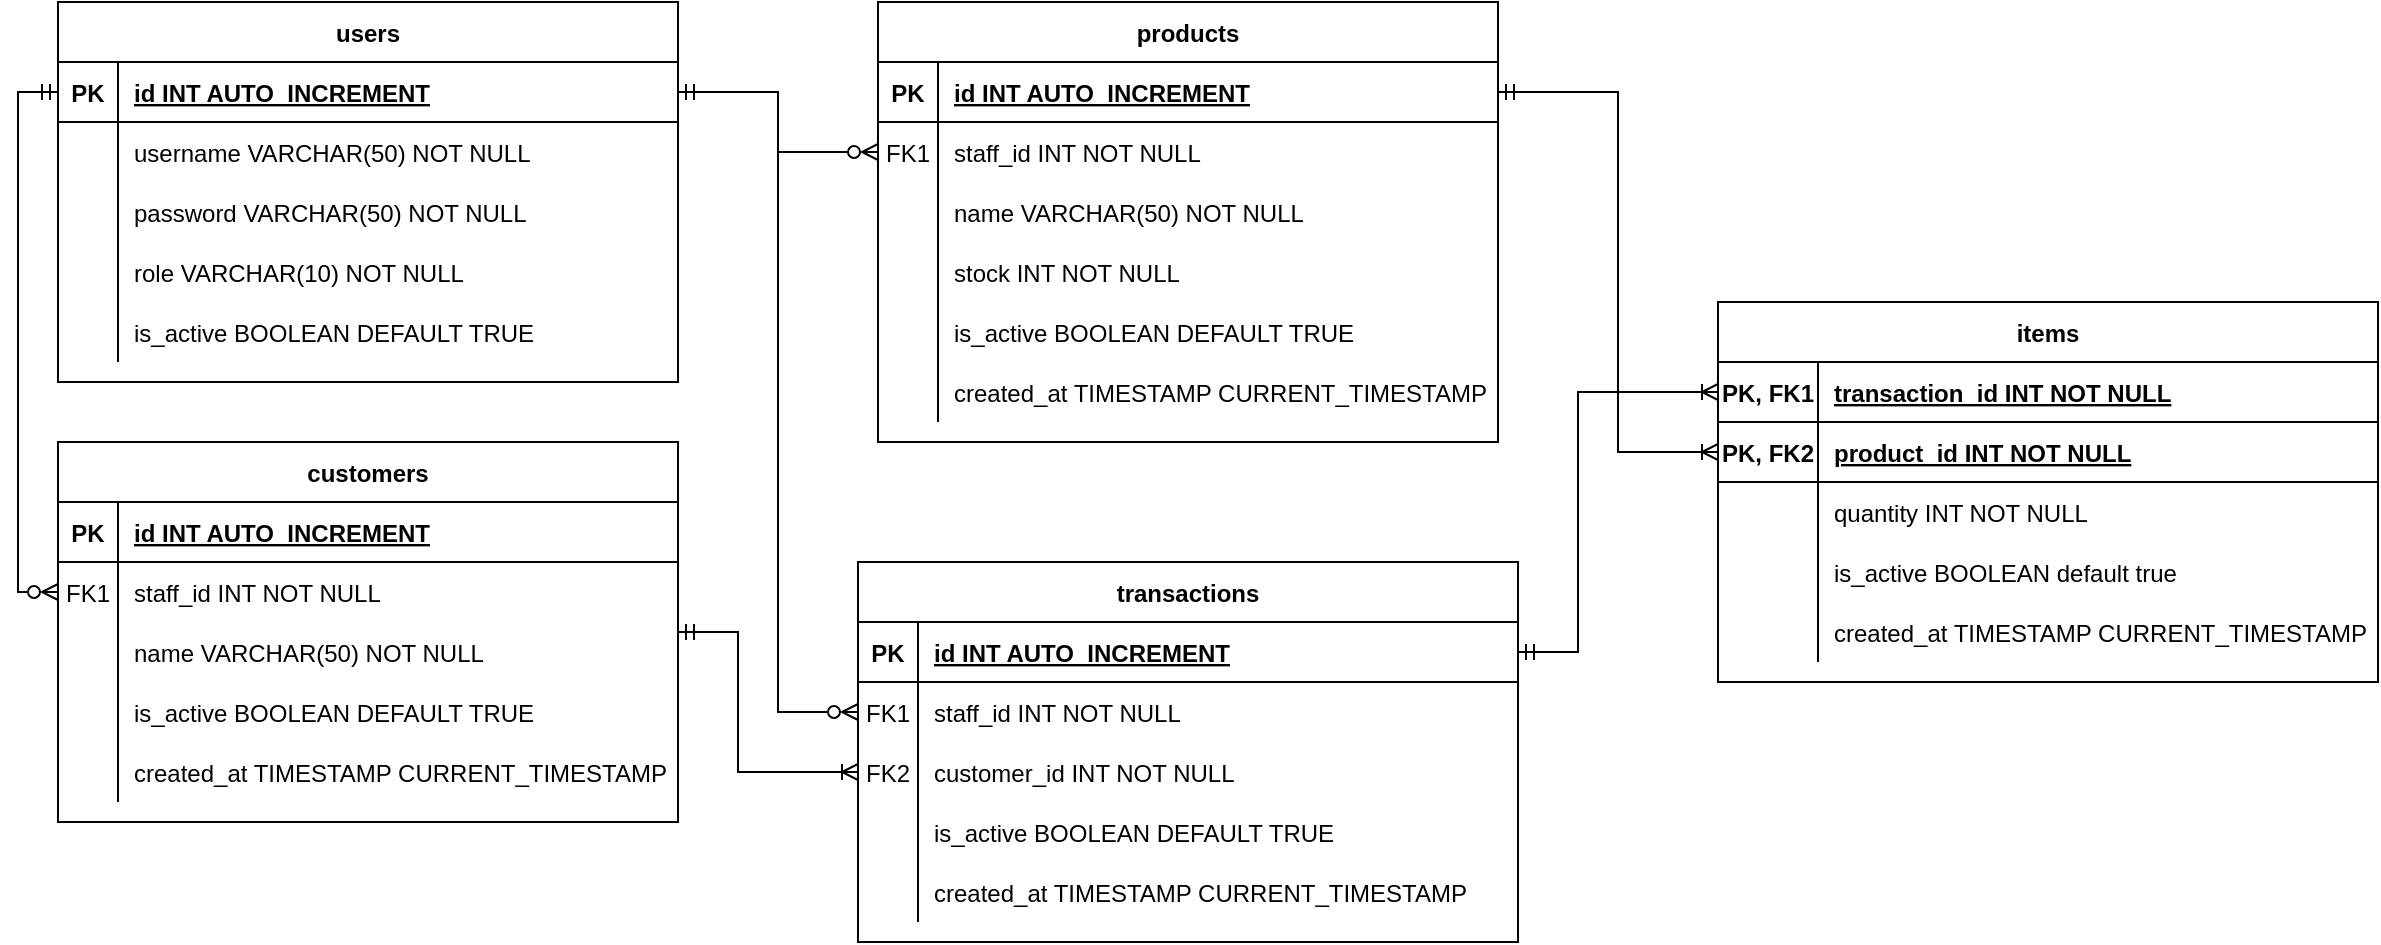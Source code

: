 <mxfile version="20.7.4" type="device"><diagram id="R2lEEEUBdFMjLlhIrx00" name="Page-1"><mxGraphModel dx="1262" dy="541" grid="1" gridSize="10" guides="1" tooltips="1" connect="1" arrows="1" fold="1" page="1" pageScale="1" pageWidth="850" pageHeight="1100" math="0" shadow="0" extFonts="Permanent Marker^https://fonts.googleapis.com/css?family=Permanent+Marker"><root><mxCell id="0"/><mxCell id="1" parent="0"/><mxCell id="C-vyLk0tnHw3VtMMgP7b-23" value="users" style="shape=table;startSize=30;container=1;collapsible=1;childLayout=tableLayout;fixedRows=1;rowLines=0;fontStyle=1;align=center;resizeLast=1;" parent="1" vertex="1"><mxGeometry x="70" y="120" width="310" height="190" as="geometry"/></mxCell><mxCell id="C-vyLk0tnHw3VtMMgP7b-24" value="" style="shape=partialRectangle;collapsible=0;dropTarget=0;pointerEvents=0;fillColor=none;points=[[0,0.5],[1,0.5]];portConstraint=eastwest;top=0;left=0;right=0;bottom=1;" parent="C-vyLk0tnHw3VtMMgP7b-23" vertex="1"><mxGeometry y="30" width="310" height="30" as="geometry"/></mxCell><mxCell id="C-vyLk0tnHw3VtMMgP7b-25" value="PK" style="shape=partialRectangle;overflow=hidden;connectable=0;fillColor=none;top=0;left=0;bottom=0;right=0;fontStyle=1;" parent="C-vyLk0tnHw3VtMMgP7b-24" vertex="1"><mxGeometry width="30" height="30" as="geometry"><mxRectangle width="30" height="30" as="alternateBounds"/></mxGeometry></mxCell><mxCell id="C-vyLk0tnHw3VtMMgP7b-26" value="id INT AUTO_INCREMENT" style="shape=partialRectangle;overflow=hidden;connectable=0;fillColor=none;top=0;left=0;bottom=0;right=0;align=left;spacingLeft=6;fontStyle=5;" parent="C-vyLk0tnHw3VtMMgP7b-24" vertex="1"><mxGeometry x="30" width="280" height="30" as="geometry"><mxRectangle width="280" height="30" as="alternateBounds"/></mxGeometry></mxCell><mxCell id="C-vyLk0tnHw3VtMMgP7b-27" value="" style="shape=partialRectangle;collapsible=0;dropTarget=0;pointerEvents=0;fillColor=none;points=[[0,0.5],[1,0.5]];portConstraint=eastwest;top=0;left=0;right=0;bottom=0;" parent="C-vyLk0tnHw3VtMMgP7b-23" vertex="1"><mxGeometry y="60" width="310" height="30" as="geometry"/></mxCell><mxCell id="C-vyLk0tnHw3VtMMgP7b-28" value="" style="shape=partialRectangle;overflow=hidden;connectable=0;fillColor=none;top=0;left=0;bottom=0;right=0;" parent="C-vyLk0tnHw3VtMMgP7b-27" vertex="1"><mxGeometry width="30" height="30" as="geometry"><mxRectangle width="30" height="30" as="alternateBounds"/></mxGeometry></mxCell><mxCell id="C-vyLk0tnHw3VtMMgP7b-29" value="username VARCHAR(50) NOT NULL" style="shape=partialRectangle;overflow=hidden;connectable=0;fillColor=none;top=0;left=0;bottom=0;right=0;align=left;spacingLeft=6;" parent="C-vyLk0tnHw3VtMMgP7b-27" vertex="1"><mxGeometry x="30" width="280" height="30" as="geometry"><mxRectangle width="280" height="30" as="alternateBounds"/></mxGeometry></mxCell><mxCell id="v-5rrxfLFUO9RWYXr5Pt-1" style="shape=partialRectangle;collapsible=0;dropTarget=0;pointerEvents=0;fillColor=none;points=[[0,0.5],[1,0.5]];portConstraint=eastwest;top=0;left=0;right=0;bottom=0;" vertex="1" parent="C-vyLk0tnHw3VtMMgP7b-23"><mxGeometry y="90" width="310" height="30" as="geometry"/></mxCell><mxCell id="v-5rrxfLFUO9RWYXr5Pt-2" style="shape=partialRectangle;overflow=hidden;connectable=0;fillColor=none;top=0;left=0;bottom=0;right=0;" vertex="1" parent="v-5rrxfLFUO9RWYXr5Pt-1"><mxGeometry width="30" height="30" as="geometry"><mxRectangle width="30" height="30" as="alternateBounds"/></mxGeometry></mxCell><mxCell id="v-5rrxfLFUO9RWYXr5Pt-3" value="password VARCHAR(50) NOT NULL" style="shape=partialRectangle;overflow=hidden;connectable=0;fillColor=none;top=0;left=0;bottom=0;right=0;align=left;spacingLeft=6;" vertex="1" parent="v-5rrxfLFUO9RWYXr5Pt-1"><mxGeometry x="30" width="280" height="30" as="geometry"><mxRectangle width="280" height="30" as="alternateBounds"/></mxGeometry></mxCell><mxCell id="v-5rrxfLFUO9RWYXr5Pt-4" style="shape=partialRectangle;collapsible=0;dropTarget=0;pointerEvents=0;fillColor=none;points=[[0,0.5],[1,0.5]];portConstraint=eastwest;top=0;left=0;right=0;bottom=0;" vertex="1" parent="C-vyLk0tnHw3VtMMgP7b-23"><mxGeometry y="120" width="310" height="30" as="geometry"/></mxCell><mxCell id="v-5rrxfLFUO9RWYXr5Pt-5" style="shape=partialRectangle;overflow=hidden;connectable=0;fillColor=none;top=0;left=0;bottom=0;right=0;" vertex="1" parent="v-5rrxfLFUO9RWYXr5Pt-4"><mxGeometry width="30" height="30" as="geometry"><mxRectangle width="30" height="30" as="alternateBounds"/></mxGeometry></mxCell><mxCell id="v-5rrxfLFUO9RWYXr5Pt-6" value="role VARCHAR(10) NOT NULL" style="shape=partialRectangle;overflow=hidden;connectable=0;fillColor=none;top=0;left=0;bottom=0;right=0;align=left;spacingLeft=6;" vertex="1" parent="v-5rrxfLFUO9RWYXr5Pt-4"><mxGeometry x="30" width="280" height="30" as="geometry"><mxRectangle width="280" height="30" as="alternateBounds"/></mxGeometry></mxCell><mxCell id="v-5rrxfLFUO9RWYXr5Pt-55" style="shape=partialRectangle;collapsible=0;dropTarget=0;pointerEvents=0;fillColor=none;points=[[0,0.5],[1,0.5]];portConstraint=eastwest;top=0;left=0;right=0;bottom=0;" vertex="1" parent="C-vyLk0tnHw3VtMMgP7b-23"><mxGeometry y="150" width="310" height="30" as="geometry"/></mxCell><mxCell id="v-5rrxfLFUO9RWYXr5Pt-56" style="shape=partialRectangle;overflow=hidden;connectable=0;fillColor=none;top=0;left=0;bottom=0;right=0;" vertex="1" parent="v-5rrxfLFUO9RWYXr5Pt-55"><mxGeometry width="30" height="30" as="geometry"><mxRectangle width="30" height="30" as="alternateBounds"/></mxGeometry></mxCell><mxCell id="v-5rrxfLFUO9RWYXr5Pt-57" value="is_active BOOLEAN DEFAULT TRUE" style="shape=partialRectangle;overflow=hidden;connectable=0;fillColor=none;top=0;left=0;bottom=0;right=0;align=left;spacingLeft=6;" vertex="1" parent="v-5rrxfLFUO9RWYXr5Pt-55"><mxGeometry x="30" width="280" height="30" as="geometry"><mxRectangle width="280" height="30" as="alternateBounds"/></mxGeometry></mxCell><mxCell id="v-5rrxfLFUO9RWYXr5Pt-115" style="edgeStyle=orthogonalEdgeStyle;rounded=0;orthogonalLoop=1;jettySize=auto;html=1;entryX=0;entryY=0.5;entryDx=0;entryDy=0;startArrow=ERmandOne;startFill=0;endArrow=ERoneToMany;endFill=0;" edge="1" parent="1" source="v-5rrxfLFUO9RWYXr5Pt-20" target="v-5rrxfLFUO9RWYXr5Pt-77"><mxGeometry relative="1" as="geometry"><Array as="points"><mxPoint x="410" y="435"/><mxPoint x="410" y="505"/></Array></mxGeometry></mxCell><mxCell id="v-5rrxfLFUO9RWYXr5Pt-20" value="customers" style="shape=table;startSize=30;container=1;collapsible=1;childLayout=tableLayout;fixedRows=1;rowLines=0;fontStyle=1;align=center;resizeLast=1;" vertex="1" parent="1"><mxGeometry x="70" y="340" width="310" height="190" as="geometry"/></mxCell><mxCell id="v-5rrxfLFUO9RWYXr5Pt-21" value="" style="shape=partialRectangle;collapsible=0;dropTarget=0;pointerEvents=0;fillColor=none;points=[[0,0.5],[1,0.5]];portConstraint=eastwest;top=0;left=0;right=0;bottom=1;" vertex="1" parent="v-5rrxfLFUO9RWYXr5Pt-20"><mxGeometry y="30" width="310" height="30" as="geometry"/></mxCell><mxCell id="v-5rrxfLFUO9RWYXr5Pt-22" value="PK" style="shape=partialRectangle;overflow=hidden;connectable=0;fillColor=none;top=0;left=0;bottom=0;right=0;fontStyle=1;" vertex="1" parent="v-5rrxfLFUO9RWYXr5Pt-21"><mxGeometry width="30" height="30" as="geometry"><mxRectangle width="30" height="30" as="alternateBounds"/></mxGeometry></mxCell><mxCell id="v-5rrxfLFUO9RWYXr5Pt-23" value="id INT AUTO_INCREMENT" style="shape=partialRectangle;overflow=hidden;connectable=0;fillColor=none;top=0;left=0;bottom=0;right=0;align=left;spacingLeft=6;fontStyle=5;" vertex="1" parent="v-5rrxfLFUO9RWYXr5Pt-21"><mxGeometry x="30" width="280" height="30" as="geometry"><mxRectangle width="280" height="30" as="alternateBounds"/></mxGeometry></mxCell><mxCell id="v-5rrxfLFUO9RWYXr5Pt-24" value="" style="shape=partialRectangle;collapsible=0;dropTarget=0;pointerEvents=0;fillColor=none;points=[[0,0.5],[1,0.5]];portConstraint=eastwest;top=0;left=0;right=0;bottom=0;" vertex="1" parent="v-5rrxfLFUO9RWYXr5Pt-20"><mxGeometry y="60" width="310" height="30" as="geometry"/></mxCell><mxCell id="v-5rrxfLFUO9RWYXr5Pt-25" value="FK1" style="shape=partialRectangle;overflow=hidden;connectable=0;fillColor=none;top=0;left=0;bottom=0;right=0;" vertex="1" parent="v-5rrxfLFUO9RWYXr5Pt-24"><mxGeometry width="30" height="30" as="geometry"><mxRectangle width="30" height="30" as="alternateBounds"/></mxGeometry></mxCell><mxCell id="v-5rrxfLFUO9RWYXr5Pt-26" value="staff_id INT NOT NULL" style="shape=partialRectangle;overflow=hidden;connectable=0;fillColor=none;top=0;left=0;bottom=0;right=0;align=left;spacingLeft=6;" vertex="1" parent="v-5rrxfLFUO9RWYXr5Pt-24"><mxGeometry x="30" width="280" height="30" as="geometry"><mxRectangle width="280" height="30" as="alternateBounds"/></mxGeometry></mxCell><mxCell id="v-5rrxfLFUO9RWYXr5Pt-27" style="shape=partialRectangle;collapsible=0;dropTarget=0;pointerEvents=0;fillColor=none;points=[[0,0.5],[1,0.5]];portConstraint=eastwest;top=0;left=0;right=0;bottom=0;" vertex="1" parent="v-5rrxfLFUO9RWYXr5Pt-20"><mxGeometry y="90" width="310" height="30" as="geometry"/></mxCell><mxCell id="v-5rrxfLFUO9RWYXr5Pt-28" style="shape=partialRectangle;overflow=hidden;connectable=0;fillColor=none;top=0;left=0;bottom=0;right=0;" vertex="1" parent="v-5rrxfLFUO9RWYXr5Pt-27"><mxGeometry width="30" height="30" as="geometry"><mxRectangle width="30" height="30" as="alternateBounds"/></mxGeometry></mxCell><mxCell id="v-5rrxfLFUO9RWYXr5Pt-29" value="name VARCHAR(50) NOT NULL" style="shape=partialRectangle;overflow=hidden;connectable=0;fillColor=none;top=0;left=0;bottom=0;right=0;align=left;spacingLeft=6;" vertex="1" parent="v-5rrxfLFUO9RWYXr5Pt-27"><mxGeometry x="30" width="280" height="30" as="geometry"><mxRectangle width="280" height="30" as="alternateBounds"/></mxGeometry></mxCell><mxCell id="v-5rrxfLFUO9RWYXr5Pt-49" style="shape=partialRectangle;collapsible=0;dropTarget=0;pointerEvents=0;fillColor=none;points=[[0,0.5],[1,0.5]];portConstraint=eastwest;top=0;left=0;right=0;bottom=0;" vertex="1" parent="v-5rrxfLFUO9RWYXr5Pt-20"><mxGeometry y="120" width="310" height="30" as="geometry"/></mxCell><mxCell id="v-5rrxfLFUO9RWYXr5Pt-50" style="shape=partialRectangle;overflow=hidden;connectable=0;fillColor=none;top=0;left=0;bottom=0;right=0;" vertex="1" parent="v-5rrxfLFUO9RWYXr5Pt-49"><mxGeometry width="30" height="30" as="geometry"><mxRectangle width="30" height="30" as="alternateBounds"/></mxGeometry></mxCell><mxCell id="v-5rrxfLFUO9RWYXr5Pt-51" value="is_active BOOLEAN DEFAULT TRUE" style="shape=partialRectangle;overflow=hidden;connectable=0;fillColor=none;top=0;left=0;bottom=0;right=0;align=left;spacingLeft=6;" vertex="1" parent="v-5rrxfLFUO9RWYXr5Pt-49"><mxGeometry x="30" width="280" height="30" as="geometry"><mxRectangle width="280" height="30" as="alternateBounds"/></mxGeometry></mxCell><mxCell id="v-5rrxfLFUO9RWYXr5Pt-30" style="shape=partialRectangle;collapsible=0;dropTarget=0;pointerEvents=0;fillColor=none;points=[[0,0.5],[1,0.5]];portConstraint=eastwest;top=0;left=0;right=0;bottom=0;" vertex="1" parent="v-5rrxfLFUO9RWYXr5Pt-20"><mxGeometry y="150" width="310" height="30" as="geometry"/></mxCell><mxCell id="v-5rrxfLFUO9RWYXr5Pt-31" style="shape=partialRectangle;overflow=hidden;connectable=0;fillColor=none;top=0;left=0;bottom=0;right=0;" vertex="1" parent="v-5rrxfLFUO9RWYXr5Pt-30"><mxGeometry width="30" height="30" as="geometry"><mxRectangle width="30" height="30" as="alternateBounds"/></mxGeometry></mxCell><mxCell id="v-5rrxfLFUO9RWYXr5Pt-32" value="created_at TIMESTAMP CURRENT_TIMESTAMP" style="shape=partialRectangle;overflow=hidden;connectable=0;fillColor=none;top=0;left=0;bottom=0;right=0;align=left;spacingLeft=6;" vertex="1" parent="v-5rrxfLFUO9RWYXr5Pt-30"><mxGeometry x="30" width="280" height="30" as="geometry"><mxRectangle width="280" height="30" as="alternateBounds"/></mxGeometry></mxCell><mxCell id="v-5rrxfLFUO9RWYXr5Pt-33" value="products" style="shape=table;startSize=30;container=1;collapsible=1;childLayout=tableLayout;fixedRows=1;rowLines=0;fontStyle=1;align=center;resizeLast=1;" vertex="1" parent="1"><mxGeometry x="480" y="120" width="310" height="220" as="geometry"/></mxCell><mxCell id="v-5rrxfLFUO9RWYXr5Pt-34" value="" style="shape=partialRectangle;collapsible=0;dropTarget=0;pointerEvents=0;fillColor=none;points=[[0,0.5],[1,0.5]];portConstraint=eastwest;top=0;left=0;right=0;bottom=1;" vertex="1" parent="v-5rrxfLFUO9RWYXr5Pt-33"><mxGeometry y="30" width="310" height="30" as="geometry"/></mxCell><mxCell id="v-5rrxfLFUO9RWYXr5Pt-35" value="PK" style="shape=partialRectangle;overflow=hidden;connectable=0;fillColor=none;top=0;left=0;bottom=0;right=0;fontStyle=1;" vertex="1" parent="v-5rrxfLFUO9RWYXr5Pt-34"><mxGeometry width="30" height="30" as="geometry"><mxRectangle width="30" height="30" as="alternateBounds"/></mxGeometry></mxCell><mxCell id="v-5rrxfLFUO9RWYXr5Pt-36" value="id INT AUTO_INCREMENT" style="shape=partialRectangle;overflow=hidden;connectable=0;fillColor=none;top=0;left=0;bottom=0;right=0;align=left;spacingLeft=6;fontStyle=5;" vertex="1" parent="v-5rrxfLFUO9RWYXr5Pt-34"><mxGeometry x="30" width="280" height="30" as="geometry"><mxRectangle width="280" height="30" as="alternateBounds"/></mxGeometry></mxCell><mxCell id="v-5rrxfLFUO9RWYXr5Pt-37" value="" style="shape=partialRectangle;collapsible=0;dropTarget=0;pointerEvents=0;fillColor=none;points=[[0,0.5],[1,0.5]];portConstraint=eastwest;top=0;left=0;right=0;bottom=0;" vertex="1" parent="v-5rrxfLFUO9RWYXr5Pt-33"><mxGeometry y="60" width="310" height="30" as="geometry"/></mxCell><mxCell id="v-5rrxfLFUO9RWYXr5Pt-38" value="FK1" style="shape=partialRectangle;overflow=hidden;connectable=0;fillColor=none;top=0;left=0;bottom=0;right=0;" vertex="1" parent="v-5rrxfLFUO9RWYXr5Pt-37"><mxGeometry width="30" height="30" as="geometry"><mxRectangle width="30" height="30" as="alternateBounds"/></mxGeometry></mxCell><mxCell id="v-5rrxfLFUO9RWYXr5Pt-39" value="staff_id INT NOT NULL" style="shape=partialRectangle;overflow=hidden;connectable=0;fillColor=none;top=0;left=0;bottom=0;right=0;align=left;spacingLeft=6;" vertex="1" parent="v-5rrxfLFUO9RWYXr5Pt-37"><mxGeometry x="30" width="280" height="30" as="geometry"><mxRectangle width="280" height="30" as="alternateBounds"/></mxGeometry></mxCell><mxCell id="v-5rrxfLFUO9RWYXr5Pt-40" style="shape=partialRectangle;collapsible=0;dropTarget=0;pointerEvents=0;fillColor=none;points=[[0,0.5],[1,0.5]];portConstraint=eastwest;top=0;left=0;right=0;bottom=0;" vertex="1" parent="v-5rrxfLFUO9RWYXr5Pt-33"><mxGeometry y="90" width="310" height="30" as="geometry"/></mxCell><mxCell id="v-5rrxfLFUO9RWYXr5Pt-41" style="shape=partialRectangle;overflow=hidden;connectable=0;fillColor=none;top=0;left=0;bottom=0;right=0;" vertex="1" parent="v-5rrxfLFUO9RWYXr5Pt-40"><mxGeometry width="30" height="30" as="geometry"><mxRectangle width="30" height="30" as="alternateBounds"/></mxGeometry></mxCell><mxCell id="v-5rrxfLFUO9RWYXr5Pt-42" value="name VARCHAR(50) NOT NULL" style="shape=partialRectangle;overflow=hidden;connectable=0;fillColor=none;top=0;left=0;bottom=0;right=0;align=left;spacingLeft=6;" vertex="1" parent="v-5rrxfLFUO9RWYXr5Pt-40"><mxGeometry x="30" width="280" height="30" as="geometry"><mxRectangle width="280" height="30" as="alternateBounds"/></mxGeometry></mxCell><mxCell id="v-5rrxfLFUO9RWYXr5Pt-46" style="shape=partialRectangle;collapsible=0;dropTarget=0;pointerEvents=0;fillColor=none;points=[[0,0.5],[1,0.5]];portConstraint=eastwest;top=0;left=0;right=0;bottom=0;" vertex="1" parent="v-5rrxfLFUO9RWYXr5Pt-33"><mxGeometry y="120" width="310" height="30" as="geometry"/></mxCell><mxCell id="v-5rrxfLFUO9RWYXr5Pt-47" style="shape=partialRectangle;overflow=hidden;connectable=0;fillColor=none;top=0;left=0;bottom=0;right=0;" vertex="1" parent="v-5rrxfLFUO9RWYXr5Pt-46"><mxGeometry width="30" height="30" as="geometry"><mxRectangle width="30" height="30" as="alternateBounds"/></mxGeometry></mxCell><mxCell id="v-5rrxfLFUO9RWYXr5Pt-48" value="stock INT NOT NULL" style="shape=partialRectangle;overflow=hidden;connectable=0;fillColor=none;top=0;left=0;bottom=0;right=0;align=left;spacingLeft=6;" vertex="1" parent="v-5rrxfLFUO9RWYXr5Pt-46"><mxGeometry x="30" width="280" height="30" as="geometry"><mxRectangle width="280" height="30" as="alternateBounds"/></mxGeometry></mxCell><mxCell id="v-5rrxfLFUO9RWYXr5Pt-52" style="shape=partialRectangle;collapsible=0;dropTarget=0;pointerEvents=0;fillColor=none;points=[[0,0.5],[1,0.5]];portConstraint=eastwest;top=0;left=0;right=0;bottom=0;" vertex="1" parent="v-5rrxfLFUO9RWYXr5Pt-33"><mxGeometry y="150" width="310" height="30" as="geometry"/></mxCell><mxCell id="v-5rrxfLFUO9RWYXr5Pt-53" style="shape=partialRectangle;overflow=hidden;connectable=0;fillColor=none;top=0;left=0;bottom=0;right=0;" vertex="1" parent="v-5rrxfLFUO9RWYXr5Pt-52"><mxGeometry width="30" height="30" as="geometry"><mxRectangle width="30" height="30" as="alternateBounds"/></mxGeometry></mxCell><mxCell id="v-5rrxfLFUO9RWYXr5Pt-54" value="is_active BOOLEAN DEFAULT TRUE " style="shape=partialRectangle;overflow=hidden;connectable=0;fillColor=none;top=0;left=0;bottom=0;right=0;align=left;spacingLeft=6;" vertex="1" parent="v-5rrxfLFUO9RWYXr5Pt-52"><mxGeometry x="30" width="280" height="30" as="geometry"><mxRectangle width="280" height="30" as="alternateBounds"/></mxGeometry></mxCell><mxCell id="v-5rrxfLFUO9RWYXr5Pt-43" style="shape=partialRectangle;collapsible=0;dropTarget=0;pointerEvents=0;fillColor=none;points=[[0,0.5],[1,0.5]];portConstraint=eastwest;top=0;left=0;right=0;bottom=0;" vertex="1" parent="v-5rrxfLFUO9RWYXr5Pt-33"><mxGeometry y="180" width="310" height="30" as="geometry"/></mxCell><mxCell id="v-5rrxfLFUO9RWYXr5Pt-44" style="shape=partialRectangle;overflow=hidden;connectable=0;fillColor=none;top=0;left=0;bottom=0;right=0;" vertex="1" parent="v-5rrxfLFUO9RWYXr5Pt-43"><mxGeometry width="30" height="30" as="geometry"><mxRectangle width="30" height="30" as="alternateBounds"/></mxGeometry></mxCell><mxCell id="v-5rrxfLFUO9RWYXr5Pt-45" value="created_at TIMESTAMP CURRENT_TIMESTAMP" style="shape=partialRectangle;overflow=hidden;connectable=0;fillColor=none;top=0;left=0;bottom=0;right=0;align=left;spacingLeft=6;" vertex="1" parent="v-5rrxfLFUO9RWYXr5Pt-43"><mxGeometry x="30" width="280" height="30" as="geometry"><mxRectangle width="280" height="30" as="alternateBounds"/></mxGeometry></mxCell><mxCell id="v-5rrxfLFUO9RWYXr5Pt-58" value="transactions" style="shape=table;startSize=30;container=1;collapsible=1;childLayout=tableLayout;fixedRows=1;rowLines=0;fontStyle=1;align=center;resizeLast=1;" vertex="1" parent="1"><mxGeometry x="470" y="400" width="330" height="190" as="geometry"/></mxCell><mxCell id="v-5rrxfLFUO9RWYXr5Pt-59" value="" style="shape=partialRectangle;collapsible=0;dropTarget=0;pointerEvents=0;fillColor=none;points=[[0,0.5],[1,0.5]];portConstraint=eastwest;top=0;left=0;right=0;bottom=1;" vertex="1" parent="v-5rrxfLFUO9RWYXr5Pt-58"><mxGeometry y="30" width="330" height="30" as="geometry"/></mxCell><mxCell id="v-5rrxfLFUO9RWYXr5Pt-60" value="PK" style="shape=partialRectangle;overflow=hidden;connectable=0;fillColor=none;top=0;left=0;bottom=0;right=0;fontStyle=1;" vertex="1" parent="v-5rrxfLFUO9RWYXr5Pt-59"><mxGeometry width="30" height="30" as="geometry"><mxRectangle width="30" height="30" as="alternateBounds"/></mxGeometry></mxCell><mxCell id="v-5rrxfLFUO9RWYXr5Pt-61" value="id INT AUTO_INCREMENT" style="shape=partialRectangle;overflow=hidden;connectable=0;fillColor=none;top=0;left=0;bottom=0;right=0;align=left;spacingLeft=6;fontStyle=5;" vertex="1" parent="v-5rrxfLFUO9RWYXr5Pt-59"><mxGeometry x="30" width="300" height="30" as="geometry"><mxRectangle width="300" height="30" as="alternateBounds"/></mxGeometry></mxCell><mxCell id="v-5rrxfLFUO9RWYXr5Pt-62" value="" style="shape=partialRectangle;collapsible=0;dropTarget=0;pointerEvents=0;fillColor=none;points=[[0,0.5],[1,0.5]];portConstraint=eastwest;top=0;left=0;right=0;bottom=0;" vertex="1" parent="v-5rrxfLFUO9RWYXr5Pt-58"><mxGeometry y="60" width="330" height="30" as="geometry"/></mxCell><mxCell id="v-5rrxfLFUO9RWYXr5Pt-63" value="FK1" style="shape=partialRectangle;overflow=hidden;connectable=0;fillColor=none;top=0;left=0;bottom=0;right=0;" vertex="1" parent="v-5rrxfLFUO9RWYXr5Pt-62"><mxGeometry width="30" height="30" as="geometry"><mxRectangle width="30" height="30" as="alternateBounds"/></mxGeometry></mxCell><mxCell id="v-5rrxfLFUO9RWYXr5Pt-64" value="staff_id INT NOT NULL" style="shape=partialRectangle;overflow=hidden;connectable=0;fillColor=none;top=0;left=0;bottom=0;right=0;align=left;spacingLeft=6;" vertex="1" parent="v-5rrxfLFUO9RWYXr5Pt-62"><mxGeometry x="30" width="300" height="30" as="geometry"><mxRectangle width="300" height="30" as="alternateBounds"/></mxGeometry></mxCell><mxCell id="v-5rrxfLFUO9RWYXr5Pt-77" style="shape=partialRectangle;collapsible=0;dropTarget=0;pointerEvents=0;fillColor=none;points=[[0,0.5],[1,0.5]];portConstraint=eastwest;top=0;left=0;right=0;bottom=0;" vertex="1" parent="v-5rrxfLFUO9RWYXr5Pt-58"><mxGeometry y="90" width="330" height="30" as="geometry"/></mxCell><mxCell id="v-5rrxfLFUO9RWYXr5Pt-78" value="FK2" style="shape=partialRectangle;overflow=hidden;connectable=0;fillColor=none;top=0;left=0;bottom=0;right=0;" vertex="1" parent="v-5rrxfLFUO9RWYXr5Pt-77"><mxGeometry width="30" height="30" as="geometry"><mxRectangle width="30" height="30" as="alternateBounds"/></mxGeometry></mxCell><mxCell id="v-5rrxfLFUO9RWYXr5Pt-79" value="customer_id INT NOT NULL" style="shape=partialRectangle;overflow=hidden;connectable=0;fillColor=none;top=0;left=0;bottom=0;right=0;align=left;spacingLeft=6;" vertex="1" parent="v-5rrxfLFUO9RWYXr5Pt-77"><mxGeometry x="30" width="300" height="30" as="geometry"><mxRectangle width="300" height="30" as="alternateBounds"/></mxGeometry></mxCell><mxCell id="v-5rrxfLFUO9RWYXr5Pt-71" style="shape=partialRectangle;collapsible=0;dropTarget=0;pointerEvents=0;fillColor=none;points=[[0,0.5],[1,0.5]];portConstraint=eastwest;top=0;left=0;right=0;bottom=0;" vertex="1" parent="v-5rrxfLFUO9RWYXr5Pt-58"><mxGeometry y="120" width="330" height="30" as="geometry"/></mxCell><mxCell id="v-5rrxfLFUO9RWYXr5Pt-72" style="shape=partialRectangle;overflow=hidden;connectable=0;fillColor=none;top=0;left=0;bottom=0;right=0;" vertex="1" parent="v-5rrxfLFUO9RWYXr5Pt-71"><mxGeometry width="30" height="30" as="geometry"><mxRectangle width="30" height="30" as="alternateBounds"/></mxGeometry></mxCell><mxCell id="v-5rrxfLFUO9RWYXr5Pt-73" value="is_active BOOLEAN DEFAULT TRUE" style="shape=partialRectangle;overflow=hidden;connectable=0;fillColor=none;top=0;left=0;bottom=0;right=0;align=left;spacingLeft=6;" vertex="1" parent="v-5rrxfLFUO9RWYXr5Pt-71"><mxGeometry x="30" width="300" height="30" as="geometry"><mxRectangle width="300" height="30" as="alternateBounds"/></mxGeometry></mxCell><mxCell id="v-5rrxfLFUO9RWYXr5Pt-74" style="shape=partialRectangle;collapsible=0;dropTarget=0;pointerEvents=0;fillColor=none;points=[[0,0.5],[1,0.5]];portConstraint=eastwest;top=0;left=0;right=0;bottom=0;" vertex="1" parent="v-5rrxfLFUO9RWYXr5Pt-58"><mxGeometry y="150" width="330" height="30" as="geometry"/></mxCell><mxCell id="v-5rrxfLFUO9RWYXr5Pt-75" style="shape=partialRectangle;overflow=hidden;connectable=0;fillColor=none;top=0;left=0;bottom=0;right=0;" vertex="1" parent="v-5rrxfLFUO9RWYXr5Pt-74"><mxGeometry width="30" height="30" as="geometry"><mxRectangle width="30" height="30" as="alternateBounds"/></mxGeometry></mxCell><mxCell id="v-5rrxfLFUO9RWYXr5Pt-76" value="created_at TIMESTAMP CURRENT_TIMESTAMP" style="shape=partialRectangle;overflow=hidden;connectable=0;fillColor=none;top=0;left=0;bottom=0;right=0;align=left;spacingLeft=6;" vertex="1" parent="v-5rrxfLFUO9RWYXr5Pt-74"><mxGeometry x="30" width="300" height="30" as="geometry"><mxRectangle width="300" height="30" as="alternateBounds"/></mxGeometry></mxCell><mxCell id="v-5rrxfLFUO9RWYXr5Pt-80" value="items" style="shape=table;startSize=30;container=1;collapsible=1;childLayout=tableLayout;fixedRows=1;rowLines=0;fontStyle=1;align=center;resizeLast=1;" vertex="1" parent="1"><mxGeometry x="900" y="270" width="330" height="190" as="geometry"/></mxCell><mxCell id="v-5rrxfLFUO9RWYXr5Pt-81" value="" style="shape=partialRectangle;collapsible=0;dropTarget=0;pointerEvents=0;fillColor=none;points=[[0,0.5],[1,0.5]];portConstraint=eastwest;top=0;left=0;right=0;bottom=1;" vertex="1" parent="v-5rrxfLFUO9RWYXr5Pt-80"><mxGeometry y="30" width="330" height="30" as="geometry"/></mxCell><mxCell id="v-5rrxfLFUO9RWYXr5Pt-82" value="PK, FK1" style="shape=partialRectangle;overflow=hidden;connectable=0;fillColor=none;top=0;left=0;bottom=0;right=0;fontStyle=1;" vertex="1" parent="v-5rrxfLFUO9RWYXr5Pt-81"><mxGeometry width="50" height="30" as="geometry"><mxRectangle width="50" height="30" as="alternateBounds"/></mxGeometry></mxCell><mxCell id="v-5rrxfLFUO9RWYXr5Pt-83" value="transaction_id INT NOT NULL" style="shape=partialRectangle;overflow=hidden;connectable=0;fillColor=none;top=0;left=0;bottom=0;right=0;align=left;spacingLeft=6;fontStyle=5;" vertex="1" parent="v-5rrxfLFUO9RWYXr5Pt-81"><mxGeometry x="50" width="280" height="30" as="geometry"><mxRectangle width="280" height="30" as="alternateBounds"/></mxGeometry></mxCell><mxCell id="v-5rrxfLFUO9RWYXr5Pt-105" value="" style="shape=partialRectangle;collapsible=0;dropTarget=0;pointerEvents=0;fillColor=none;points=[[0,0.5],[1,0.5]];portConstraint=eastwest;top=0;left=0;right=0;bottom=1;" vertex="1" parent="v-5rrxfLFUO9RWYXr5Pt-80"><mxGeometry y="60" width="330" height="30" as="geometry"/></mxCell><mxCell id="v-5rrxfLFUO9RWYXr5Pt-106" value="PK, FK2" style="shape=partialRectangle;overflow=hidden;connectable=0;fillColor=none;top=0;left=0;bottom=0;right=0;fontStyle=1;" vertex="1" parent="v-5rrxfLFUO9RWYXr5Pt-105"><mxGeometry width="50" height="30" as="geometry"><mxRectangle width="50" height="30" as="alternateBounds"/></mxGeometry></mxCell><mxCell id="v-5rrxfLFUO9RWYXr5Pt-107" value="product_id INT NOT NULL" style="shape=partialRectangle;overflow=hidden;connectable=0;fillColor=none;top=0;left=0;bottom=0;right=0;align=left;spacingLeft=6;fontStyle=5;" vertex="1" parent="v-5rrxfLFUO9RWYXr5Pt-105"><mxGeometry x="50" width="280" height="30" as="geometry"><mxRectangle width="280" height="30" as="alternateBounds"/></mxGeometry></mxCell><mxCell id="v-5rrxfLFUO9RWYXr5Pt-108" style="shape=partialRectangle;collapsible=0;dropTarget=0;pointerEvents=0;fillColor=none;points=[[0,0.5],[1,0.5]];portConstraint=eastwest;top=0;left=0;right=0;bottom=0;" vertex="1" parent="v-5rrxfLFUO9RWYXr5Pt-80"><mxGeometry y="90" width="330" height="30" as="geometry"/></mxCell><mxCell id="v-5rrxfLFUO9RWYXr5Pt-109" style="shape=partialRectangle;overflow=hidden;connectable=0;fillColor=none;top=0;left=0;bottom=0;right=0;" vertex="1" parent="v-5rrxfLFUO9RWYXr5Pt-108"><mxGeometry width="50" height="30" as="geometry"><mxRectangle width="50" height="30" as="alternateBounds"/></mxGeometry></mxCell><mxCell id="v-5rrxfLFUO9RWYXr5Pt-110" value="quantity INT NOT NULL" style="shape=partialRectangle;overflow=hidden;connectable=0;fillColor=none;top=0;left=0;bottom=0;right=0;align=left;spacingLeft=6;" vertex="1" parent="v-5rrxfLFUO9RWYXr5Pt-108"><mxGeometry x="50" width="280" height="30" as="geometry"><mxRectangle width="280" height="30" as="alternateBounds"/></mxGeometry></mxCell><mxCell id="v-5rrxfLFUO9RWYXr5Pt-96" style="shape=partialRectangle;collapsible=0;dropTarget=0;pointerEvents=0;fillColor=none;points=[[0,0.5],[1,0.5]];portConstraint=eastwest;top=0;left=0;right=0;bottom=0;" vertex="1" parent="v-5rrxfLFUO9RWYXr5Pt-80"><mxGeometry y="120" width="330" height="30" as="geometry"/></mxCell><mxCell id="v-5rrxfLFUO9RWYXr5Pt-97" style="shape=partialRectangle;overflow=hidden;connectable=0;fillColor=none;top=0;left=0;bottom=0;right=0;" vertex="1" parent="v-5rrxfLFUO9RWYXr5Pt-96"><mxGeometry width="50" height="30" as="geometry"><mxRectangle width="50" height="30" as="alternateBounds"/></mxGeometry></mxCell><mxCell id="v-5rrxfLFUO9RWYXr5Pt-98" value="is_active BOOLEAN default true" style="shape=partialRectangle;overflow=hidden;connectable=0;fillColor=none;top=0;left=0;bottom=0;right=0;align=left;spacingLeft=6;" vertex="1" parent="v-5rrxfLFUO9RWYXr5Pt-96"><mxGeometry x="50" width="280" height="30" as="geometry"><mxRectangle width="280" height="30" as="alternateBounds"/></mxGeometry></mxCell><mxCell id="v-5rrxfLFUO9RWYXr5Pt-99" style="shape=partialRectangle;collapsible=0;dropTarget=0;pointerEvents=0;fillColor=none;points=[[0,0.5],[1,0.5]];portConstraint=eastwest;top=0;left=0;right=0;bottom=0;" vertex="1" parent="v-5rrxfLFUO9RWYXr5Pt-80"><mxGeometry y="150" width="330" height="30" as="geometry"/></mxCell><mxCell id="v-5rrxfLFUO9RWYXr5Pt-100" style="shape=partialRectangle;overflow=hidden;connectable=0;fillColor=none;top=0;left=0;bottom=0;right=0;" vertex="1" parent="v-5rrxfLFUO9RWYXr5Pt-99"><mxGeometry width="50" height="30" as="geometry"><mxRectangle width="50" height="30" as="alternateBounds"/></mxGeometry></mxCell><mxCell id="v-5rrxfLFUO9RWYXr5Pt-101" value="created_at TIMESTAMP CURRENT_TIMESTAMP" style="shape=partialRectangle;overflow=hidden;connectable=0;fillColor=none;top=0;left=0;bottom=0;right=0;align=left;spacingLeft=6;" vertex="1" parent="v-5rrxfLFUO9RWYXr5Pt-99"><mxGeometry x="50" width="280" height="30" as="geometry"><mxRectangle width="280" height="30" as="alternateBounds"/></mxGeometry></mxCell><mxCell id="v-5rrxfLFUO9RWYXr5Pt-111" style="edgeStyle=orthogonalEdgeStyle;rounded=0;orthogonalLoop=1;jettySize=auto;html=1;entryX=0;entryY=0.5;entryDx=0;entryDy=0;endArrow=ERzeroToMany;endFill=0;startArrow=ERmandOne;startFill=0;" edge="1" parent="1" source="C-vyLk0tnHw3VtMMgP7b-24" target="v-5rrxfLFUO9RWYXr5Pt-24"><mxGeometry relative="1" as="geometry"><Array as="points"><mxPoint x="50" y="165"/><mxPoint x="50" y="415"/></Array></mxGeometry></mxCell><mxCell id="v-5rrxfLFUO9RWYXr5Pt-112" style="edgeStyle=orthogonalEdgeStyle;rounded=0;orthogonalLoop=1;jettySize=auto;html=1;entryX=0;entryY=0.5;entryDx=0;entryDy=0;startArrow=ERmandOne;startFill=0;endArrow=ERzeroToMany;endFill=0;" edge="1" parent="1" source="C-vyLk0tnHw3VtMMgP7b-24" target="v-5rrxfLFUO9RWYXr5Pt-37"><mxGeometry relative="1" as="geometry"><Array as="points"><mxPoint x="430" y="165"/><mxPoint x="430" y="195"/></Array></mxGeometry></mxCell><mxCell id="v-5rrxfLFUO9RWYXr5Pt-113" style="edgeStyle=orthogonalEdgeStyle;rounded=0;orthogonalLoop=1;jettySize=auto;html=1;entryX=0;entryY=0.5;entryDx=0;entryDy=0;startArrow=ERmandOne;startFill=0;endArrow=ERoneToMany;endFill=0;" edge="1" parent="1" source="v-5rrxfLFUO9RWYXr5Pt-34" target="v-5rrxfLFUO9RWYXr5Pt-105"><mxGeometry relative="1" as="geometry"><Array as="points"><mxPoint x="850" y="165"/><mxPoint x="850" y="345"/></Array></mxGeometry></mxCell><mxCell id="v-5rrxfLFUO9RWYXr5Pt-114" style="edgeStyle=orthogonalEdgeStyle;rounded=0;orthogonalLoop=1;jettySize=auto;html=1;entryX=0;entryY=0.5;entryDx=0;entryDy=0;startArrow=ERmandOne;startFill=0;endArrow=ERoneToMany;endFill=0;" edge="1" parent="1" source="v-5rrxfLFUO9RWYXr5Pt-59" target="v-5rrxfLFUO9RWYXr5Pt-81"><mxGeometry relative="1" as="geometry"><Array as="points"><mxPoint x="830" y="445"/><mxPoint x="830" y="315"/></Array></mxGeometry></mxCell><mxCell id="v-5rrxfLFUO9RWYXr5Pt-116" style="edgeStyle=orthogonalEdgeStyle;rounded=0;orthogonalLoop=1;jettySize=auto;html=1;entryX=0;entryY=0.5;entryDx=0;entryDy=0;startArrow=ERmandOne;startFill=0;endArrow=ERzeroToMany;endFill=0;" edge="1" parent="1" source="C-vyLk0tnHw3VtMMgP7b-24" target="v-5rrxfLFUO9RWYXr5Pt-62"><mxGeometry relative="1" as="geometry"><Array as="points"><mxPoint x="430" y="165"/><mxPoint x="430" y="475"/></Array></mxGeometry></mxCell></root></mxGraphModel></diagram></mxfile>